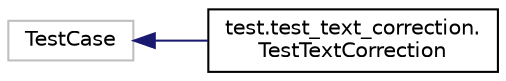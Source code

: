 digraph "Graphical Class Hierarchy"
{
 // LATEX_PDF_SIZE
  edge [fontname="Helvetica",fontsize="10",labelfontname="Helvetica",labelfontsize="10"];
  node [fontname="Helvetica",fontsize="10",shape=record];
  rankdir="LR";
  Node5 [label="TestCase",height=0.2,width=0.4,color="grey75", fillcolor="white", style="filled",tooltip=" "];
  Node5 -> Node0 [dir="back",color="midnightblue",fontsize="10",style="solid",fontname="Helvetica"];
  Node0 [label="test.test_text_correction.\lTestTextCorrection",height=0.2,width=0.4,color="black", fillcolor="white", style="filled",URL="$classtest_1_1test__text__correction_1_1_test_text_correction.html",tooltip=" "];
}
